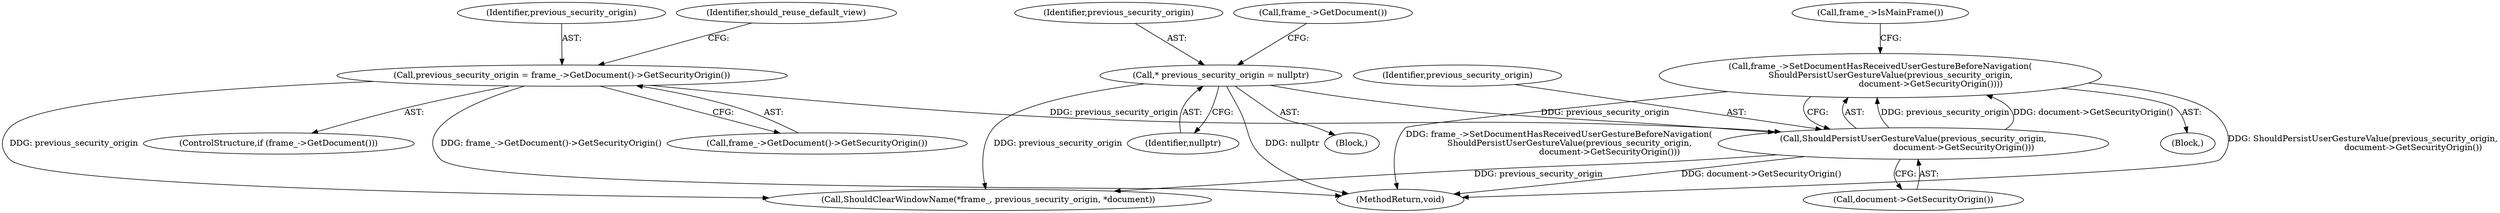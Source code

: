 digraph "0_Chrome_0ab2412a104d2f235d7b9fe19d30ef605a410832_3@API" {
"1000161" [label="(Call,frame_->SetDocumentHasReceivedUserGestureBeforeNavigation(\n        ShouldPersistUserGestureValue(previous_security_origin,\n                                      document->GetSecurityOrigin())))"];
"1000162" [label="(Call,ShouldPersistUserGestureValue(previous_security_origin,\n                                      document->GetSecurityOrigin()))"];
"1000125" [label="(Call,* previous_security_origin = nullptr)"];
"1000130" [label="(Call,previous_security_origin = frame_->GetDocument()->GetSecurityOrigin())"];
"1000131" [label="(Identifier,previous_security_origin)"];
"1000130" [label="(Call,previous_security_origin = frame_->GetDocument()->GetSecurityOrigin())"];
"1000166" [label="(Call,frame_->IsMainFrame())"];
"1000132" [label="(Call,frame_->GetDocument()->GetSecurityOrigin())"];
"1000109" [label="(Block,)"];
"1000127" [label="(Identifier,nullptr)"];
"1000169" [label="(Call,ShouldClearWindowName(*frame_, previous_security_origin, *document))"];
"1000164" [label="(Call,document->GetSecurityOrigin())"];
"1000160" [label="(Block,)"];
"1000162" [label="(Call,ShouldPersistUserGestureValue(previous_security_origin,\n                                      document->GetSecurityOrigin()))"];
"1000125" [label="(Call,* previous_security_origin = nullptr)"];
"1000128" [label="(ControlStructure,if (frame_->GetDocument()))"];
"1000207" [label="(MethodReturn,void)"];
"1000126" [label="(Identifier,previous_security_origin)"];
"1000161" [label="(Call,frame_->SetDocumentHasReceivedUserGestureBeforeNavigation(\n        ShouldPersistUserGestureValue(previous_security_origin,\n                                      document->GetSecurityOrigin())))"];
"1000135" [label="(Identifier,should_reuse_default_view)"];
"1000163" [label="(Identifier,previous_security_origin)"];
"1000129" [label="(Call,frame_->GetDocument())"];
"1000161" -> "1000160"  [label="AST: "];
"1000161" -> "1000162"  [label="CFG: "];
"1000162" -> "1000161"  [label="AST: "];
"1000166" -> "1000161"  [label="CFG: "];
"1000161" -> "1000207"  [label="DDG: ShouldPersistUserGestureValue(previous_security_origin,\n                                      document->GetSecurityOrigin())"];
"1000161" -> "1000207"  [label="DDG: frame_->SetDocumentHasReceivedUserGestureBeforeNavigation(\n        ShouldPersistUserGestureValue(previous_security_origin,\n                                      document->GetSecurityOrigin()))"];
"1000162" -> "1000161"  [label="DDG: previous_security_origin"];
"1000162" -> "1000161"  [label="DDG: document->GetSecurityOrigin()"];
"1000162" -> "1000164"  [label="CFG: "];
"1000163" -> "1000162"  [label="AST: "];
"1000164" -> "1000162"  [label="AST: "];
"1000162" -> "1000207"  [label="DDG: document->GetSecurityOrigin()"];
"1000125" -> "1000162"  [label="DDG: previous_security_origin"];
"1000130" -> "1000162"  [label="DDG: previous_security_origin"];
"1000162" -> "1000169"  [label="DDG: previous_security_origin"];
"1000125" -> "1000109"  [label="AST: "];
"1000125" -> "1000127"  [label="CFG: "];
"1000126" -> "1000125"  [label="AST: "];
"1000127" -> "1000125"  [label="AST: "];
"1000129" -> "1000125"  [label="CFG: "];
"1000125" -> "1000207"  [label="DDG: nullptr"];
"1000125" -> "1000169"  [label="DDG: previous_security_origin"];
"1000130" -> "1000128"  [label="AST: "];
"1000130" -> "1000132"  [label="CFG: "];
"1000131" -> "1000130"  [label="AST: "];
"1000132" -> "1000130"  [label="AST: "];
"1000135" -> "1000130"  [label="CFG: "];
"1000130" -> "1000207"  [label="DDG: frame_->GetDocument()->GetSecurityOrigin()"];
"1000130" -> "1000169"  [label="DDG: previous_security_origin"];
}
